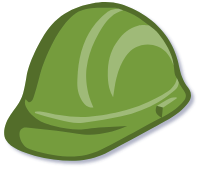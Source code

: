 <mxfile type="MultiCloud">
	<diagram id="diagram_1" name="AWS components">
		<mxGraphModel dx="1015" dy="661" grid="1" gridSize="10" guides="1" tooltips="1" connect="1" arrows="1" fold="1" page="1" pageScale="1" pageWidth="850" pageHeight="1100" math="0" shadow="1">
			<root>
				<mxCell id="0"/>
				<mxCell id="1" parent="0"/>
				<mxCell id="vertex:iam_role:iam_role" value="" style="outlineConnect=0;dashed=0;verticalLabelPosition=bottom;verticalAlign=top;align=left;html=1;shape=mxgraph.aws3.role;fillColor=#759C3E;gradientColor=none;" parent="1" vertex="1">
					<mxGeometry width="94.5" height="79.5" as="geometry"/>
				</mxCell>
			</root>
		</mxGraphModel>
	</diagram>
</mxfile>